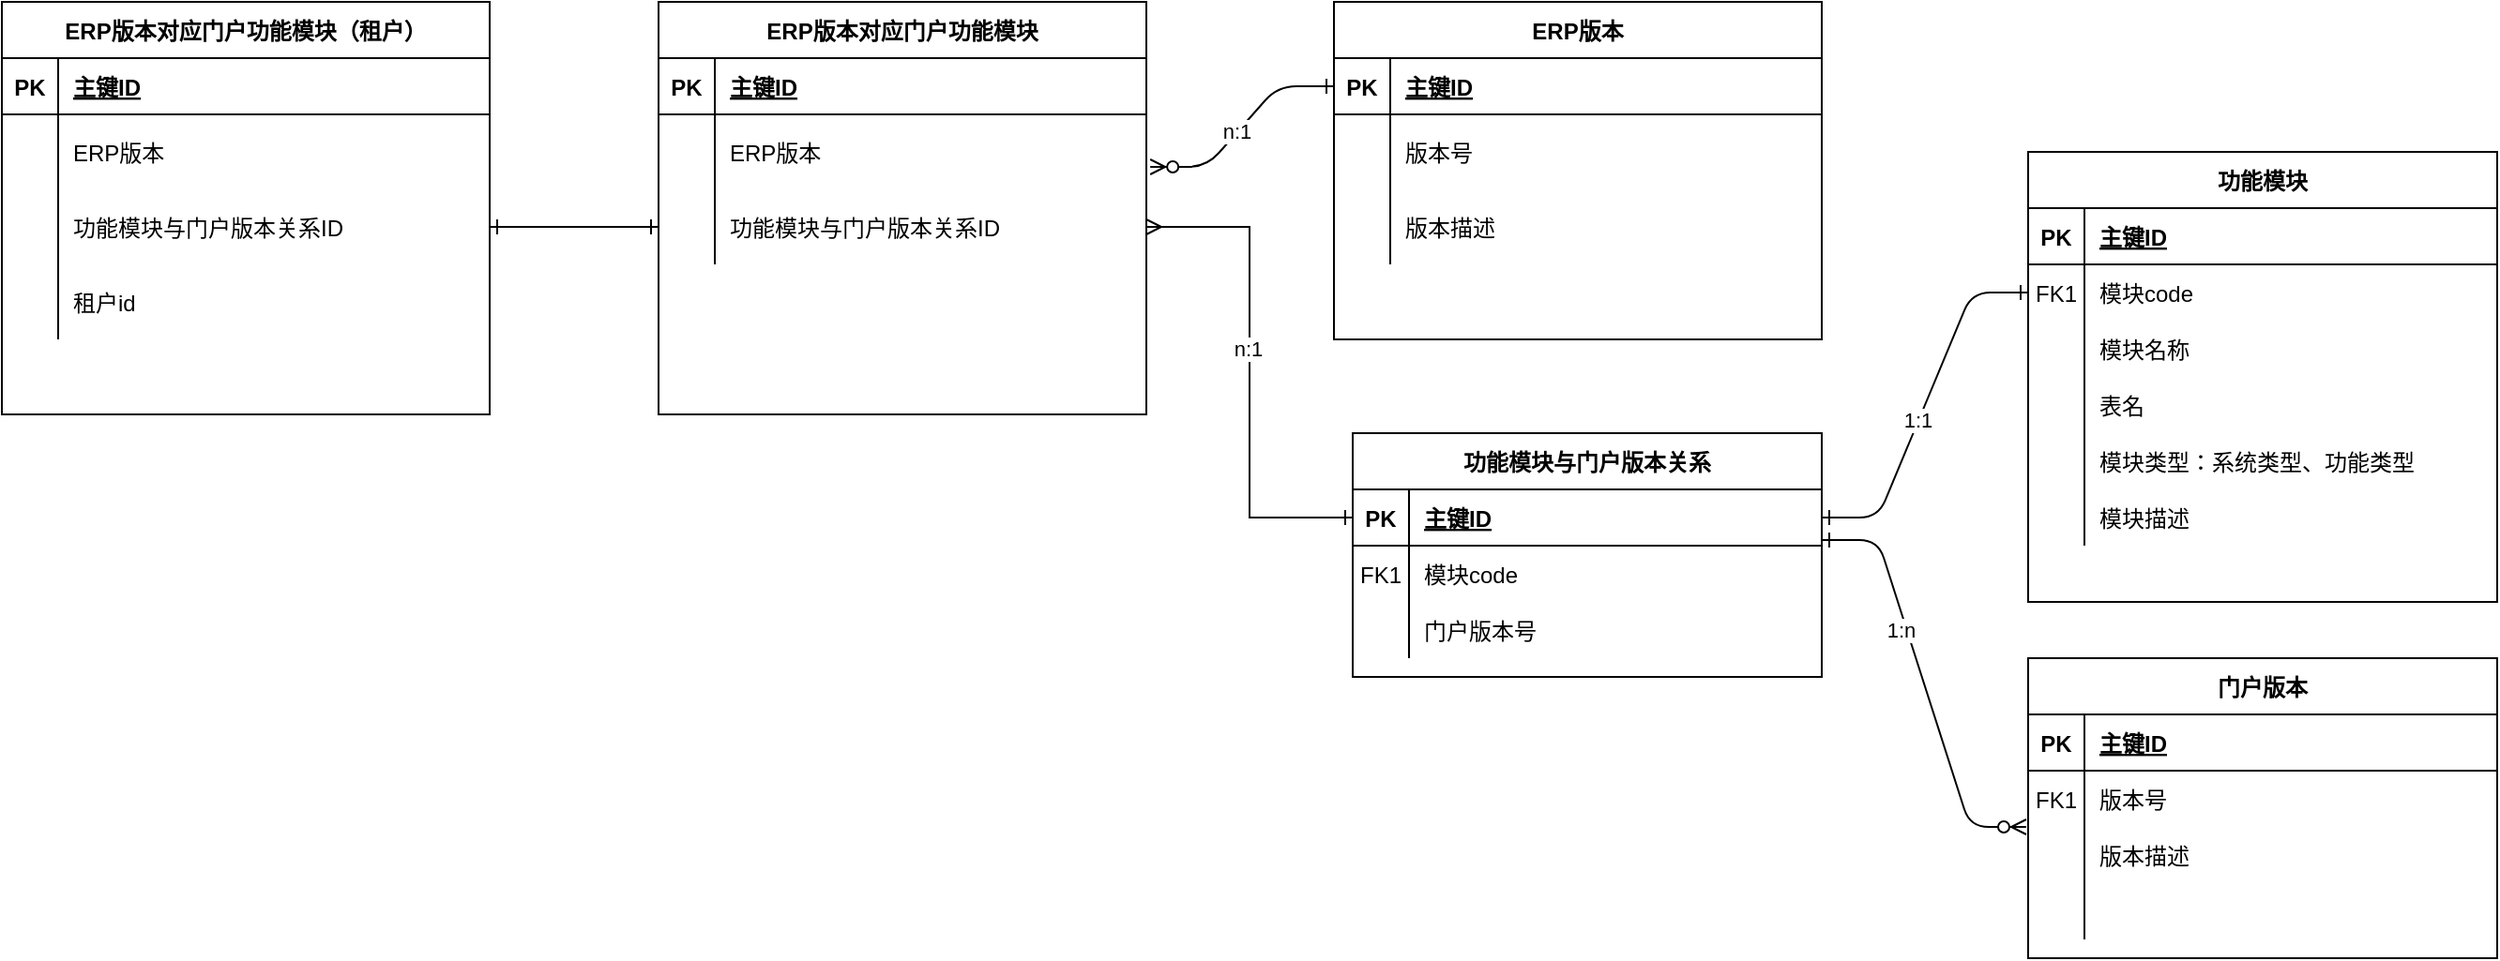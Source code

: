 <mxfile version="14.8.0" type="github">
  <diagram id="R2lEEEUBdFMjLlhIrx00" name="Page-1">
    <mxGraphModel dx="2272" dy="714" grid="1" gridSize="10" guides="1" tooltips="1" connect="1" arrows="1" fold="1" page="1" pageScale="1" pageWidth="850" pageHeight="1100" math="0" shadow="0" extFonts="Permanent Marker^https://fonts.googleapis.com/css?family=Permanent+Marker">
      <root>
        <mxCell id="0" />
        <mxCell id="1" parent="0" />
        <mxCell id="C-vyLk0tnHw3VtMMgP7b-1" value="" style="edgeStyle=entityRelationEdgeStyle;endArrow=ERzeroToMany;startArrow=ERone;endFill=1;startFill=0;entryX=1.008;entryY=0.7;entryDx=0;entryDy=0;entryPerimeter=0;" parent="1" source="C-vyLk0tnHw3VtMMgP7b-24" target="NYmwOqSYR06NfvhQdzBS-30" edge="1">
          <mxGeometry width="100" height="100" relative="1" as="geometry">
            <mxPoint x="340" y="720" as="sourcePoint" />
            <mxPoint x="500" y="330" as="targetPoint" />
          </mxGeometry>
        </mxCell>
        <mxCell id="NYmwOqSYR06NfvhQdzBS-59" value="n:1" style="edgeLabel;html=1;align=center;verticalAlign=middle;resizable=0;points=[];" vertex="1" connectable="0" parent="C-vyLk0tnHw3VtMMgP7b-1">
          <mxGeometry x="0.053" y="-1" relative="1" as="geometry">
            <mxPoint as="offset" />
          </mxGeometry>
        </mxCell>
        <mxCell id="C-vyLk0tnHw3VtMMgP7b-12" value="" style="edgeStyle=entityRelationEdgeStyle;endArrow=ERone;startArrow=ERone;endFill=0;startFill=0;" parent="1" source="C-vyLk0tnHw3VtMMgP7b-3" target="C-vyLk0tnHw3VtMMgP7b-17" edge="1">
          <mxGeometry width="100" height="100" relative="1" as="geometry">
            <mxPoint x="400" y="180" as="sourcePoint" />
            <mxPoint x="460" y="205" as="targetPoint" />
          </mxGeometry>
        </mxCell>
        <mxCell id="NYmwOqSYR06NfvhQdzBS-25" value="1:1" style="edgeLabel;html=1;align=center;verticalAlign=middle;resizable=0;points=[];" vertex="1" connectable="0" parent="C-vyLk0tnHw3VtMMgP7b-12">
          <mxGeometry x="-0.089" y="1" relative="1" as="geometry">
            <mxPoint as="offset" />
          </mxGeometry>
        </mxCell>
        <mxCell id="C-vyLk0tnHw3VtMMgP7b-2" value="功能模块与门户版本关系" style="shape=table;startSize=30;container=1;collapsible=1;childLayout=tableLayout;fixedRows=1;rowLines=0;fontStyle=1;align=center;resizeLast=1;" parent="1" vertex="1">
          <mxGeometry x="680" y="320" width="250" height="130" as="geometry" />
        </mxCell>
        <mxCell id="C-vyLk0tnHw3VtMMgP7b-3" value="" style="shape=partialRectangle;collapsible=0;dropTarget=0;pointerEvents=0;fillColor=none;points=[[0,0.5],[1,0.5]];portConstraint=eastwest;top=0;left=0;right=0;bottom=1;" parent="C-vyLk0tnHw3VtMMgP7b-2" vertex="1">
          <mxGeometry y="30" width="250" height="30" as="geometry" />
        </mxCell>
        <mxCell id="C-vyLk0tnHw3VtMMgP7b-4" value="PK" style="shape=partialRectangle;overflow=hidden;connectable=0;fillColor=none;top=0;left=0;bottom=0;right=0;fontStyle=1;" parent="C-vyLk0tnHw3VtMMgP7b-3" vertex="1">
          <mxGeometry width="30" height="30" as="geometry" />
        </mxCell>
        <mxCell id="C-vyLk0tnHw3VtMMgP7b-5" value="主键ID" style="shape=partialRectangle;overflow=hidden;connectable=0;fillColor=none;top=0;left=0;bottom=0;right=0;align=left;spacingLeft=6;fontStyle=5;" parent="C-vyLk0tnHw3VtMMgP7b-3" vertex="1">
          <mxGeometry x="30" width="220" height="30" as="geometry" />
        </mxCell>
        <mxCell id="C-vyLk0tnHw3VtMMgP7b-6" value="" style="shape=partialRectangle;collapsible=0;dropTarget=0;pointerEvents=0;fillColor=none;points=[[0,0.5],[1,0.5]];portConstraint=eastwest;top=0;left=0;right=0;bottom=0;" parent="C-vyLk0tnHw3VtMMgP7b-2" vertex="1">
          <mxGeometry y="60" width="250" height="30" as="geometry" />
        </mxCell>
        <mxCell id="C-vyLk0tnHw3VtMMgP7b-7" value="FK1" style="shape=partialRectangle;overflow=hidden;connectable=0;fillColor=none;top=0;left=0;bottom=0;right=0;" parent="C-vyLk0tnHw3VtMMgP7b-6" vertex="1">
          <mxGeometry width="30" height="30" as="geometry" />
        </mxCell>
        <mxCell id="C-vyLk0tnHw3VtMMgP7b-8" value="模块code" style="shape=partialRectangle;overflow=hidden;connectable=0;fillColor=none;top=0;left=0;bottom=0;right=0;align=left;spacingLeft=6;" parent="C-vyLk0tnHw3VtMMgP7b-6" vertex="1">
          <mxGeometry x="30" width="220" height="30" as="geometry" />
        </mxCell>
        <mxCell id="C-vyLk0tnHw3VtMMgP7b-9" value="" style="shape=partialRectangle;collapsible=0;dropTarget=0;pointerEvents=0;fillColor=none;points=[[0,0.5],[1,0.5]];portConstraint=eastwest;top=0;left=0;right=0;bottom=0;" parent="C-vyLk0tnHw3VtMMgP7b-2" vertex="1">
          <mxGeometry y="90" width="250" height="30" as="geometry" />
        </mxCell>
        <mxCell id="C-vyLk0tnHw3VtMMgP7b-10" value="" style="shape=partialRectangle;overflow=hidden;connectable=0;fillColor=none;top=0;left=0;bottom=0;right=0;" parent="C-vyLk0tnHw3VtMMgP7b-9" vertex="1">
          <mxGeometry width="30" height="30" as="geometry" />
        </mxCell>
        <mxCell id="C-vyLk0tnHw3VtMMgP7b-11" value="门户版本号" style="shape=partialRectangle;overflow=hidden;connectable=0;fillColor=none;top=0;left=0;bottom=0;right=0;align=left;spacingLeft=6;" parent="C-vyLk0tnHw3VtMMgP7b-9" vertex="1">
          <mxGeometry x="30" width="220" height="30" as="geometry" />
        </mxCell>
        <mxCell id="C-vyLk0tnHw3VtMMgP7b-13" value="功能模块" style="shape=table;startSize=30;container=1;collapsible=1;childLayout=tableLayout;fixedRows=1;rowLines=0;fontStyle=1;align=center;resizeLast=1;" parent="1" vertex="1">
          <mxGeometry x="1040" y="170" width="250" height="240" as="geometry" />
        </mxCell>
        <mxCell id="C-vyLk0tnHw3VtMMgP7b-14" value="" style="shape=partialRectangle;collapsible=0;dropTarget=0;pointerEvents=0;fillColor=none;points=[[0,0.5],[1,0.5]];portConstraint=eastwest;top=0;left=0;right=0;bottom=1;" parent="C-vyLk0tnHw3VtMMgP7b-13" vertex="1">
          <mxGeometry y="30" width="250" height="30" as="geometry" />
        </mxCell>
        <mxCell id="C-vyLk0tnHw3VtMMgP7b-15" value="PK" style="shape=partialRectangle;overflow=hidden;connectable=0;fillColor=none;top=0;left=0;bottom=0;right=0;fontStyle=1;" parent="C-vyLk0tnHw3VtMMgP7b-14" vertex="1">
          <mxGeometry width="30" height="30" as="geometry" />
        </mxCell>
        <mxCell id="C-vyLk0tnHw3VtMMgP7b-16" value="主键ID" style="shape=partialRectangle;overflow=hidden;connectable=0;fillColor=none;top=0;left=0;bottom=0;right=0;align=left;spacingLeft=6;fontStyle=5;" parent="C-vyLk0tnHw3VtMMgP7b-14" vertex="1">
          <mxGeometry x="30" width="220" height="30" as="geometry" />
        </mxCell>
        <mxCell id="C-vyLk0tnHw3VtMMgP7b-17" value="" style="shape=partialRectangle;collapsible=0;dropTarget=0;pointerEvents=0;fillColor=none;points=[[0,0.5],[1,0.5]];portConstraint=eastwest;top=0;left=0;right=0;bottom=0;" parent="C-vyLk0tnHw3VtMMgP7b-13" vertex="1">
          <mxGeometry y="60" width="250" height="30" as="geometry" />
        </mxCell>
        <mxCell id="C-vyLk0tnHw3VtMMgP7b-18" value="FK1" style="shape=partialRectangle;overflow=hidden;connectable=0;fillColor=none;top=0;left=0;bottom=0;right=0;" parent="C-vyLk0tnHw3VtMMgP7b-17" vertex="1">
          <mxGeometry width="30" height="30" as="geometry" />
        </mxCell>
        <mxCell id="C-vyLk0tnHw3VtMMgP7b-19" value="模块code" style="shape=partialRectangle;overflow=hidden;connectable=0;fillColor=none;top=0;left=0;bottom=0;right=0;align=left;spacingLeft=6;" parent="C-vyLk0tnHw3VtMMgP7b-17" vertex="1">
          <mxGeometry x="30" width="220" height="30" as="geometry" />
        </mxCell>
        <mxCell id="C-vyLk0tnHw3VtMMgP7b-20" value="" style="shape=partialRectangle;collapsible=0;dropTarget=0;pointerEvents=0;fillColor=none;points=[[0,0.5],[1,0.5]];portConstraint=eastwest;top=0;left=0;right=0;bottom=0;" parent="C-vyLk0tnHw3VtMMgP7b-13" vertex="1">
          <mxGeometry y="90" width="250" height="30" as="geometry" />
        </mxCell>
        <mxCell id="C-vyLk0tnHw3VtMMgP7b-21" value="" style="shape=partialRectangle;overflow=hidden;connectable=0;fillColor=none;top=0;left=0;bottom=0;right=0;" parent="C-vyLk0tnHw3VtMMgP7b-20" vertex="1">
          <mxGeometry width="30" height="30" as="geometry" />
        </mxCell>
        <mxCell id="C-vyLk0tnHw3VtMMgP7b-22" value="模块名称" style="shape=partialRectangle;overflow=hidden;connectable=0;fillColor=none;top=0;left=0;bottom=0;right=0;align=left;spacingLeft=6;" parent="C-vyLk0tnHw3VtMMgP7b-20" vertex="1">
          <mxGeometry x="30" width="220" height="30" as="geometry" />
        </mxCell>
        <mxCell id="NYmwOqSYR06NfvhQdzBS-75" value="" style="shape=partialRectangle;collapsible=0;dropTarget=0;pointerEvents=0;fillColor=none;points=[[0,0.5],[1,0.5]];portConstraint=eastwest;top=0;left=0;right=0;bottom=0;" vertex="1" parent="C-vyLk0tnHw3VtMMgP7b-13">
          <mxGeometry y="120" width="250" height="30" as="geometry" />
        </mxCell>
        <mxCell id="NYmwOqSYR06NfvhQdzBS-76" value="" style="shape=partialRectangle;overflow=hidden;connectable=0;fillColor=none;top=0;left=0;bottom=0;right=0;" vertex="1" parent="NYmwOqSYR06NfvhQdzBS-75">
          <mxGeometry width="30" height="30" as="geometry" />
        </mxCell>
        <mxCell id="NYmwOqSYR06NfvhQdzBS-77" value="表名" style="shape=partialRectangle;overflow=hidden;connectable=0;fillColor=none;top=0;left=0;bottom=0;right=0;align=left;spacingLeft=6;" vertex="1" parent="NYmwOqSYR06NfvhQdzBS-75">
          <mxGeometry x="30" width="220" height="30" as="geometry" />
        </mxCell>
        <mxCell id="NYmwOqSYR06NfvhQdzBS-4" value="" style="shape=partialRectangle;collapsible=0;dropTarget=0;pointerEvents=0;fillColor=none;points=[[0,0.5],[1,0.5]];portConstraint=eastwest;top=0;left=0;right=0;bottom=0;" vertex="1" parent="C-vyLk0tnHw3VtMMgP7b-13">
          <mxGeometry y="150" width="250" height="30" as="geometry" />
        </mxCell>
        <mxCell id="NYmwOqSYR06NfvhQdzBS-5" value="" style="shape=partialRectangle;overflow=hidden;connectable=0;fillColor=none;top=0;left=0;bottom=0;right=0;" vertex="1" parent="NYmwOqSYR06NfvhQdzBS-4">
          <mxGeometry width="30" height="30" as="geometry" />
        </mxCell>
        <mxCell id="NYmwOqSYR06NfvhQdzBS-6" value="模块类型：系统类型、功能类型" style="shape=partialRectangle;overflow=hidden;connectable=0;fillColor=none;top=0;left=0;bottom=0;right=0;align=left;spacingLeft=6;" vertex="1" parent="NYmwOqSYR06NfvhQdzBS-4">
          <mxGeometry x="30" width="220" height="30" as="geometry" />
        </mxCell>
        <mxCell id="NYmwOqSYR06NfvhQdzBS-41" value="" style="shape=partialRectangle;collapsible=0;dropTarget=0;pointerEvents=0;fillColor=none;points=[[0,0.5],[1,0.5]];portConstraint=eastwest;top=0;left=0;right=0;bottom=0;" vertex="1" parent="C-vyLk0tnHw3VtMMgP7b-13">
          <mxGeometry y="180" width="250" height="30" as="geometry" />
        </mxCell>
        <mxCell id="NYmwOqSYR06NfvhQdzBS-42" value="" style="shape=partialRectangle;overflow=hidden;connectable=0;fillColor=none;top=0;left=0;bottom=0;right=0;" vertex="1" parent="NYmwOqSYR06NfvhQdzBS-41">
          <mxGeometry width="30" height="30" as="geometry" />
        </mxCell>
        <mxCell id="NYmwOqSYR06NfvhQdzBS-43" value="模块描述" style="shape=partialRectangle;overflow=hidden;connectable=0;fillColor=none;top=0;left=0;bottom=0;right=0;align=left;spacingLeft=6;" vertex="1" parent="NYmwOqSYR06NfvhQdzBS-41">
          <mxGeometry x="30" width="220" height="30" as="geometry" />
        </mxCell>
        <mxCell id="C-vyLk0tnHw3VtMMgP7b-23" value="ERP版本" style="shape=table;startSize=30;container=1;collapsible=1;childLayout=tableLayout;fixedRows=1;rowLines=0;fontStyle=1;align=center;resizeLast=1;" parent="1" vertex="1">
          <mxGeometry x="670" y="90" width="260" height="180" as="geometry" />
        </mxCell>
        <mxCell id="C-vyLk0tnHw3VtMMgP7b-24" value="" style="shape=partialRectangle;collapsible=0;dropTarget=0;pointerEvents=0;fillColor=none;points=[[0,0.5],[1,0.5]];portConstraint=eastwest;top=0;left=0;right=0;bottom=1;" parent="C-vyLk0tnHw3VtMMgP7b-23" vertex="1">
          <mxGeometry y="30" width="260" height="30" as="geometry" />
        </mxCell>
        <mxCell id="C-vyLk0tnHw3VtMMgP7b-25" value="PK" style="shape=partialRectangle;overflow=hidden;connectable=0;fillColor=none;top=0;left=0;bottom=0;right=0;fontStyle=1;" parent="C-vyLk0tnHw3VtMMgP7b-24" vertex="1">
          <mxGeometry width="30" height="30" as="geometry" />
        </mxCell>
        <mxCell id="C-vyLk0tnHw3VtMMgP7b-26" value="主键ID" style="shape=partialRectangle;overflow=hidden;connectable=0;fillColor=none;top=0;left=0;bottom=0;right=0;align=left;spacingLeft=6;fontStyle=5;" parent="C-vyLk0tnHw3VtMMgP7b-24" vertex="1">
          <mxGeometry x="30" width="230" height="30" as="geometry" />
        </mxCell>
        <mxCell id="C-vyLk0tnHw3VtMMgP7b-27" value="" style="shape=partialRectangle;collapsible=0;dropTarget=0;pointerEvents=0;fillColor=none;points=[[0,0.5],[1,0.5]];portConstraint=eastwest;top=0;left=0;right=0;bottom=0;" parent="C-vyLk0tnHw3VtMMgP7b-23" vertex="1">
          <mxGeometry y="60" width="260" height="40" as="geometry" />
        </mxCell>
        <mxCell id="C-vyLk0tnHw3VtMMgP7b-28" value="" style="shape=partialRectangle;overflow=hidden;connectable=0;fillColor=none;top=0;left=0;bottom=0;right=0;" parent="C-vyLk0tnHw3VtMMgP7b-27" vertex="1">
          <mxGeometry width="30" height="40" as="geometry" />
        </mxCell>
        <mxCell id="C-vyLk0tnHw3VtMMgP7b-29" value="版本号" style="shape=partialRectangle;overflow=hidden;connectable=0;fillColor=none;top=0;left=0;bottom=0;right=0;align=left;spacingLeft=6;" parent="C-vyLk0tnHw3VtMMgP7b-27" vertex="1">
          <mxGeometry x="30" width="230" height="40" as="geometry" />
        </mxCell>
        <mxCell id="NYmwOqSYR06NfvhQdzBS-1" value="" style="shape=partialRectangle;collapsible=0;dropTarget=0;pointerEvents=0;fillColor=none;points=[[0,0.5],[1,0.5]];portConstraint=eastwest;top=0;left=0;right=0;bottom=0;" vertex="1" parent="C-vyLk0tnHw3VtMMgP7b-23">
          <mxGeometry y="100" width="260" height="40" as="geometry" />
        </mxCell>
        <mxCell id="NYmwOqSYR06NfvhQdzBS-2" value="" style="shape=partialRectangle;overflow=hidden;connectable=0;fillColor=none;top=0;left=0;bottom=0;right=0;" vertex="1" parent="NYmwOqSYR06NfvhQdzBS-1">
          <mxGeometry width="30" height="40" as="geometry" />
        </mxCell>
        <mxCell id="NYmwOqSYR06NfvhQdzBS-3" value="版本描述" style="shape=partialRectangle;overflow=hidden;connectable=0;fillColor=none;top=0;left=0;bottom=0;right=0;align=left;spacingLeft=6;" vertex="1" parent="NYmwOqSYR06NfvhQdzBS-1">
          <mxGeometry x="30" width="230" height="40" as="geometry" />
        </mxCell>
        <mxCell id="NYmwOqSYR06NfvhQdzBS-7" value="门户版本" style="shape=table;startSize=30;container=1;collapsible=1;childLayout=tableLayout;fixedRows=1;rowLines=0;fontStyle=1;align=center;resizeLast=1;" vertex="1" parent="1">
          <mxGeometry x="1040" y="440" width="250" height="160" as="geometry" />
        </mxCell>
        <mxCell id="NYmwOqSYR06NfvhQdzBS-8" value="" style="shape=partialRectangle;collapsible=0;dropTarget=0;pointerEvents=0;fillColor=none;points=[[0,0.5],[1,0.5]];portConstraint=eastwest;top=0;left=0;right=0;bottom=1;" vertex="1" parent="NYmwOqSYR06NfvhQdzBS-7">
          <mxGeometry y="30" width="250" height="30" as="geometry" />
        </mxCell>
        <mxCell id="NYmwOqSYR06NfvhQdzBS-9" value="PK" style="shape=partialRectangle;overflow=hidden;connectable=0;fillColor=none;top=0;left=0;bottom=0;right=0;fontStyle=1;" vertex="1" parent="NYmwOqSYR06NfvhQdzBS-8">
          <mxGeometry width="30" height="30" as="geometry" />
        </mxCell>
        <mxCell id="NYmwOqSYR06NfvhQdzBS-10" value="主键ID" style="shape=partialRectangle;overflow=hidden;connectable=0;fillColor=none;top=0;left=0;bottom=0;right=0;align=left;spacingLeft=6;fontStyle=5;" vertex="1" parent="NYmwOqSYR06NfvhQdzBS-8">
          <mxGeometry x="30" width="220" height="30" as="geometry" />
        </mxCell>
        <mxCell id="NYmwOqSYR06NfvhQdzBS-11" value="" style="shape=partialRectangle;collapsible=0;dropTarget=0;pointerEvents=0;fillColor=none;points=[[0,0.5],[1,0.5]];portConstraint=eastwest;top=0;left=0;right=0;bottom=0;" vertex="1" parent="NYmwOqSYR06NfvhQdzBS-7">
          <mxGeometry y="60" width="250" height="30" as="geometry" />
        </mxCell>
        <mxCell id="NYmwOqSYR06NfvhQdzBS-12" value="FK1" style="shape=partialRectangle;overflow=hidden;connectable=0;fillColor=none;top=0;left=0;bottom=0;right=0;" vertex="1" parent="NYmwOqSYR06NfvhQdzBS-11">
          <mxGeometry width="30" height="30" as="geometry" />
        </mxCell>
        <mxCell id="NYmwOqSYR06NfvhQdzBS-13" value="版本号" style="shape=partialRectangle;overflow=hidden;connectable=0;fillColor=none;top=0;left=0;bottom=0;right=0;align=left;spacingLeft=6;" vertex="1" parent="NYmwOqSYR06NfvhQdzBS-11">
          <mxGeometry x="30" width="220" height="30" as="geometry" />
        </mxCell>
        <mxCell id="NYmwOqSYR06NfvhQdzBS-14" value="" style="shape=partialRectangle;collapsible=0;dropTarget=0;pointerEvents=0;fillColor=none;points=[[0,0.5],[1,0.5]];portConstraint=eastwest;top=0;left=0;right=0;bottom=0;" vertex="1" parent="NYmwOqSYR06NfvhQdzBS-7">
          <mxGeometry y="90" width="250" height="30" as="geometry" />
        </mxCell>
        <mxCell id="NYmwOqSYR06NfvhQdzBS-15" value="" style="shape=partialRectangle;overflow=hidden;connectable=0;fillColor=none;top=0;left=0;bottom=0;right=0;" vertex="1" parent="NYmwOqSYR06NfvhQdzBS-14">
          <mxGeometry width="30" height="30" as="geometry" />
        </mxCell>
        <mxCell id="NYmwOqSYR06NfvhQdzBS-16" value="版本描述" style="shape=partialRectangle;overflow=hidden;connectable=0;fillColor=none;top=0;left=0;bottom=0;right=0;align=left;spacingLeft=6;" vertex="1" parent="NYmwOqSYR06NfvhQdzBS-14">
          <mxGeometry x="30" width="220" height="30" as="geometry" />
        </mxCell>
        <mxCell id="NYmwOqSYR06NfvhQdzBS-17" value="" style="shape=partialRectangle;collapsible=0;dropTarget=0;pointerEvents=0;fillColor=none;points=[[0,0.5],[1,0.5]];portConstraint=eastwest;top=0;left=0;right=0;bottom=0;" vertex="1" parent="NYmwOqSYR06NfvhQdzBS-7">
          <mxGeometry y="120" width="250" height="30" as="geometry" />
        </mxCell>
        <mxCell id="NYmwOqSYR06NfvhQdzBS-18" value="" style="shape=partialRectangle;overflow=hidden;connectable=0;fillColor=none;top=0;left=0;bottom=0;right=0;" vertex="1" parent="NYmwOqSYR06NfvhQdzBS-17">
          <mxGeometry width="30" height="30" as="geometry" />
        </mxCell>
        <mxCell id="NYmwOqSYR06NfvhQdzBS-19" value="" style="shape=partialRectangle;overflow=hidden;connectable=0;fillColor=none;top=0;left=0;bottom=0;right=0;align=left;spacingLeft=6;" vertex="1" parent="NYmwOqSYR06NfvhQdzBS-17">
          <mxGeometry x="30" width="220" height="30" as="geometry" />
        </mxCell>
        <mxCell id="NYmwOqSYR06NfvhQdzBS-23" value="" style="edgeStyle=entityRelationEdgeStyle;endArrow=ERzeroToMany;startArrow=ERone;endFill=1;startFill=0;entryX=-0.004;entryY=1;entryDx=0;entryDy=0;entryPerimeter=0;exitX=1;exitY=0.9;exitDx=0;exitDy=0;exitPerimeter=0;" edge="1" parent="1" source="C-vyLk0tnHw3VtMMgP7b-3" target="NYmwOqSYR06NfvhQdzBS-11">
          <mxGeometry width="100" height="100" relative="1" as="geometry">
            <mxPoint x="680" y="160" as="sourcePoint" />
            <mxPoint x="815" y="190" as="targetPoint" />
          </mxGeometry>
        </mxCell>
        <mxCell id="NYmwOqSYR06NfvhQdzBS-24" value="1:n" style="edgeLabel;html=1;align=center;verticalAlign=middle;resizable=0;points=[];" vertex="1" connectable="0" parent="NYmwOqSYR06NfvhQdzBS-23">
          <mxGeometry x="-0.28" y="-3" relative="1" as="geometry">
            <mxPoint as="offset" />
          </mxGeometry>
        </mxCell>
        <mxCell id="NYmwOqSYR06NfvhQdzBS-26" value="ERP版本对应门户功能模块" style="shape=table;startSize=30;container=1;collapsible=1;childLayout=tableLayout;fixedRows=1;rowLines=0;fontStyle=1;align=center;resizeLast=1;" vertex="1" parent="1">
          <mxGeometry x="310" y="90" width="260" height="220" as="geometry" />
        </mxCell>
        <mxCell id="NYmwOqSYR06NfvhQdzBS-27" value="" style="shape=partialRectangle;collapsible=0;dropTarget=0;pointerEvents=0;fillColor=none;points=[[0,0.5],[1,0.5]];portConstraint=eastwest;top=0;left=0;right=0;bottom=1;" vertex="1" parent="NYmwOqSYR06NfvhQdzBS-26">
          <mxGeometry y="30" width="260" height="30" as="geometry" />
        </mxCell>
        <mxCell id="NYmwOqSYR06NfvhQdzBS-28" value="PK" style="shape=partialRectangle;overflow=hidden;connectable=0;fillColor=none;top=0;left=0;bottom=0;right=0;fontStyle=1;" vertex="1" parent="NYmwOqSYR06NfvhQdzBS-27">
          <mxGeometry width="30" height="30" as="geometry" />
        </mxCell>
        <mxCell id="NYmwOqSYR06NfvhQdzBS-29" value="主键ID" style="shape=partialRectangle;overflow=hidden;connectable=0;fillColor=none;top=0;left=0;bottom=0;right=0;align=left;spacingLeft=6;fontStyle=5;" vertex="1" parent="NYmwOqSYR06NfvhQdzBS-27">
          <mxGeometry x="30" width="230" height="30" as="geometry" />
        </mxCell>
        <mxCell id="NYmwOqSYR06NfvhQdzBS-30" value="" style="shape=partialRectangle;collapsible=0;dropTarget=0;pointerEvents=0;fillColor=none;points=[[0,0.5],[1,0.5]];portConstraint=eastwest;top=0;left=0;right=0;bottom=0;" vertex="1" parent="NYmwOqSYR06NfvhQdzBS-26">
          <mxGeometry y="60" width="260" height="40" as="geometry" />
        </mxCell>
        <mxCell id="NYmwOqSYR06NfvhQdzBS-31" value="" style="shape=partialRectangle;overflow=hidden;connectable=0;fillColor=none;top=0;left=0;bottom=0;right=0;" vertex="1" parent="NYmwOqSYR06NfvhQdzBS-30">
          <mxGeometry width="30" height="40" as="geometry" />
        </mxCell>
        <mxCell id="NYmwOqSYR06NfvhQdzBS-32" value="ERP版本" style="shape=partialRectangle;overflow=hidden;connectable=0;fillColor=none;top=0;left=0;bottom=0;right=0;align=left;spacingLeft=6;" vertex="1" parent="NYmwOqSYR06NfvhQdzBS-30">
          <mxGeometry x="30" width="230" height="40" as="geometry" />
        </mxCell>
        <mxCell id="NYmwOqSYR06NfvhQdzBS-33" value="" style="shape=partialRectangle;collapsible=0;dropTarget=0;pointerEvents=0;fillColor=none;points=[[0,0.5],[1,0.5]];portConstraint=eastwest;top=0;left=0;right=0;bottom=0;" vertex="1" parent="NYmwOqSYR06NfvhQdzBS-26">
          <mxGeometry y="100" width="260" height="40" as="geometry" />
        </mxCell>
        <mxCell id="NYmwOqSYR06NfvhQdzBS-34" value="" style="shape=partialRectangle;overflow=hidden;connectable=0;fillColor=none;top=0;left=0;bottom=0;right=0;" vertex="1" parent="NYmwOqSYR06NfvhQdzBS-33">
          <mxGeometry width="30" height="40" as="geometry" />
        </mxCell>
        <mxCell id="NYmwOqSYR06NfvhQdzBS-35" value="功能模块与门户版本关系ID" style="shape=partialRectangle;overflow=hidden;connectable=0;fillColor=none;top=0;left=0;bottom=0;right=0;align=left;spacingLeft=6;" vertex="1" parent="NYmwOqSYR06NfvhQdzBS-33">
          <mxGeometry x="30" width="230" height="40" as="geometry" />
        </mxCell>
        <mxCell id="NYmwOqSYR06NfvhQdzBS-36" style="edgeStyle=orthogonalEdgeStyle;rounded=0;orthogonalLoop=1;jettySize=auto;html=1;exitX=0;exitY=0.5;exitDx=0;exitDy=0;entryX=1;entryY=0.5;entryDx=0;entryDy=0;endArrow=ERmany;endFill=0;startArrow=ERone;startFill=0;" edge="1" parent="1" source="C-vyLk0tnHw3VtMMgP7b-3" target="NYmwOqSYR06NfvhQdzBS-33">
          <mxGeometry relative="1" as="geometry" />
        </mxCell>
        <mxCell id="NYmwOqSYR06NfvhQdzBS-60" value="n:1" style="edgeLabel;html=1;align=center;verticalAlign=middle;resizable=0;points=[];" vertex="1" connectable="0" parent="NYmwOqSYR06NfvhQdzBS-36">
          <mxGeometry x="0.094" y="1" relative="1" as="geometry">
            <mxPoint as="offset" />
          </mxGeometry>
        </mxCell>
        <mxCell id="NYmwOqSYR06NfvhQdzBS-44" value="ERP版本对应门户功能模块（租户）" style="shape=table;startSize=30;container=1;collapsible=1;childLayout=tableLayout;fixedRows=1;rowLines=0;fontStyle=1;align=center;resizeLast=1;" vertex="1" parent="1">
          <mxGeometry x="-40" y="90" width="260" height="220" as="geometry" />
        </mxCell>
        <mxCell id="NYmwOqSYR06NfvhQdzBS-45" value="" style="shape=partialRectangle;collapsible=0;dropTarget=0;pointerEvents=0;fillColor=none;points=[[0,0.5],[1,0.5]];portConstraint=eastwest;top=0;left=0;right=0;bottom=1;" vertex="1" parent="NYmwOqSYR06NfvhQdzBS-44">
          <mxGeometry y="30" width="260" height="30" as="geometry" />
        </mxCell>
        <mxCell id="NYmwOqSYR06NfvhQdzBS-46" value="PK" style="shape=partialRectangle;overflow=hidden;connectable=0;fillColor=none;top=0;left=0;bottom=0;right=0;fontStyle=1;" vertex="1" parent="NYmwOqSYR06NfvhQdzBS-45">
          <mxGeometry width="30" height="30" as="geometry" />
        </mxCell>
        <mxCell id="NYmwOqSYR06NfvhQdzBS-47" value="主键ID" style="shape=partialRectangle;overflow=hidden;connectable=0;fillColor=none;top=0;left=0;bottom=0;right=0;align=left;spacingLeft=6;fontStyle=5;" vertex="1" parent="NYmwOqSYR06NfvhQdzBS-45">
          <mxGeometry x="30" width="230" height="30" as="geometry" />
        </mxCell>
        <mxCell id="NYmwOqSYR06NfvhQdzBS-48" value="" style="shape=partialRectangle;collapsible=0;dropTarget=0;pointerEvents=0;fillColor=none;points=[[0,0.5],[1,0.5]];portConstraint=eastwest;top=0;left=0;right=0;bottom=0;" vertex="1" parent="NYmwOqSYR06NfvhQdzBS-44">
          <mxGeometry y="60" width="260" height="40" as="geometry" />
        </mxCell>
        <mxCell id="NYmwOqSYR06NfvhQdzBS-49" value="" style="shape=partialRectangle;overflow=hidden;connectable=0;fillColor=none;top=0;left=0;bottom=0;right=0;" vertex="1" parent="NYmwOqSYR06NfvhQdzBS-48">
          <mxGeometry width="30" height="40" as="geometry" />
        </mxCell>
        <mxCell id="NYmwOqSYR06NfvhQdzBS-50" value="ERP版本" style="shape=partialRectangle;overflow=hidden;connectable=0;fillColor=none;top=0;left=0;bottom=0;right=0;align=left;spacingLeft=6;" vertex="1" parent="NYmwOqSYR06NfvhQdzBS-48">
          <mxGeometry x="30" width="230" height="40" as="geometry" />
        </mxCell>
        <mxCell id="NYmwOqSYR06NfvhQdzBS-51" value="" style="shape=partialRectangle;collapsible=0;dropTarget=0;pointerEvents=0;fillColor=none;points=[[0,0.5],[1,0.5]];portConstraint=eastwest;top=0;left=0;right=0;bottom=0;" vertex="1" parent="NYmwOqSYR06NfvhQdzBS-44">
          <mxGeometry y="100" width="260" height="40" as="geometry" />
        </mxCell>
        <mxCell id="NYmwOqSYR06NfvhQdzBS-52" value="" style="shape=partialRectangle;overflow=hidden;connectable=0;fillColor=none;top=0;left=0;bottom=0;right=0;" vertex="1" parent="NYmwOqSYR06NfvhQdzBS-51">
          <mxGeometry width="30" height="40" as="geometry" />
        </mxCell>
        <mxCell id="NYmwOqSYR06NfvhQdzBS-53" value="功能模块与门户版本关系ID" style="shape=partialRectangle;overflow=hidden;connectable=0;fillColor=none;top=0;left=0;bottom=0;right=0;align=left;spacingLeft=6;" vertex="1" parent="NYmwOqSYR06NfvhQdzBS-51">
          <mxGeometry x="30" width="230" height="40" as="geometry" />
        </mxCell>
        <mxCell id="NYmwOqSYR06NfvhQdzBS-54" value="" style="shape=partialRectangle;collapsible=0;dropTarget=0;pointerEvents=0;fillColor=none;points=[[0,0.5],[1,0.5]];portConstraint=eastwest;top=0;left=0;right=0;bottom=0;" vertex="1" parent="NYmwOqSYR06NfvhQdzBS-44">
          <mxGeometry y="140" width="260" height="40" as="geometry" />
        </mxCell>
        <mxCell id="NYmwOqSYR06NfvhQdzBS-55" value="" style="shape=partialRectangle;overflow=hidden;connectable=0;fillColor=none;top=0;left=0;bottom=0;right=0;" vertex="1" parent="NYmwOqSYR06NfvhQdzBS-54">
          <mxGeometry width="30" height="40" as="geometry" />
        </mxCell>
        <mxCell id="NYmwOqSYR06NfvhQdzBS-56" value="租户id" style="shape=partialRectangle;overflow=hidden;connectable=0;fillColor=none;top=0;left=0;bottom=0;right=0;align=left;spacingLeft=6;" vertex="1" parent="NYmwOqSYR06NfvhQdzBS-54">
          <mxGeometry x="30" width="230" height="40" as="geometry" />
        </mxCell>
        <mxCell id="NYmwOqSYR06NfvhQdzBS-61" style="edgeStyle=orthogonalEdgeStyle;rounded=0;orthogonalLoop=1;jettySize=auto;html=1;exitX=1;exitY=0.5;exitDx=0;exitDy=0;entryX=0;entryY=0.5;entryDx=0;entryDy=0;startArrow=ERone;startFill=0;endArrow=ERone;endFill=0;" edge="1" parent="1" source="NYmwOqSYR06NfvhQdzBS-51" target="NYmwOqSYR06NfvhQdzBS-33">
          <mxGeometry relative="1" as="geometry" />
        </mxCell>
      </root>
    </mxGraphModel>
  </diagram>
</mxfile>
